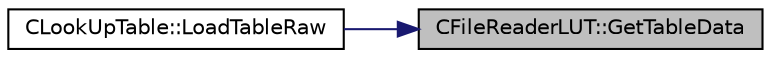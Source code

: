 digraph "CFileReaderLUT::GetTableData"
{
 // LATEX_PDF_SIZE
  edge [fontname="Helvetica",fontsize="10",labelfontname="Helvetica",labelfontsize="10"];
  node [fontname="Helvetica",fontsize="10",shape=record];
  rankdir="RL";
  Node1 [label="CFileReaderLUT::GetTableData",height=0.2,width=0.4,color="black", fillcolor="grey75", style="filled", fontcolor="black",tooltip=" "];
  Node1 -> Node2 [dir="back",color="midnightblue",fontsize="10",style="solid",fontname="Helvetica"];
  Node2 [label="CLookUpTable::LoadTableRaw",height=0.2,width=0.4,color="black", fillcolor="white", style="filled",URL="$classCLookUpTable.html#ad11271c57df5e41f5665c181144a2b31",tooltip="read the lookup table from file and store the data."];
}
